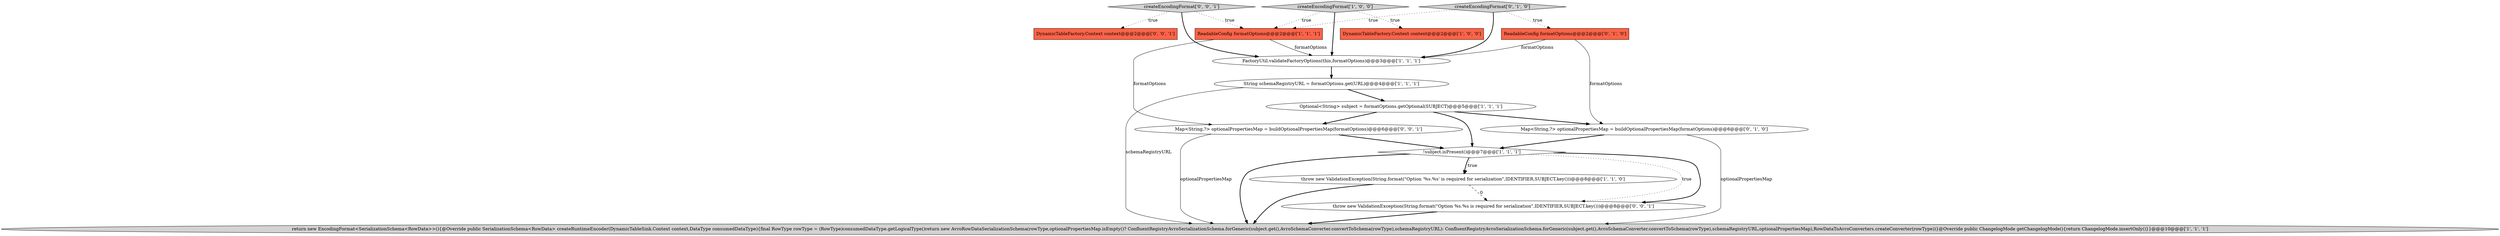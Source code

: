 digraph {
15 [style = filled, label = "DynamicTableFactory.Context context@@@2@@@['0', '0', '1']", fillcolor = tomato, shape = box image = "AAA0AAABBB3BBB"];
7 [style = filled, label = "createEncodingFormat['1', '0', '0']", fillcolor = lightgray, shape = diamond image = "AAA0AAABBB1BBB"];
5 [style = filled, label = "return new EncodingFormat<SerializationSchema<RowData>>(){@Override public SerializationSchema<RowData> createRuntimeEncoder(DynamicTableSink.Context context,DataType consumedDataType){final RowType rowType = (RowType)consumedDataType.getLogicalType()return new AvroRowDataSerializationSchema(rowType,optionalPropertiesMap.isEmpty()? ConfluentRegistryAvroSerializationSchema.forGeneric(subject.get(),AvroSchemaConverter.convertToSchema(rowType),schemaRegistryURL): ConfluentRegistryAvroSerializationSchema.forGeneric(subject.get(),AvroSchemaConverter.convertToSchema(rowType),schemaRegistryURL,optionalPropertiesMap),RowDataToAvroConverters.createConverter(rowType))}@Override public ChangelogMode getChangelogMode(){return ChangelogMode.insertOnly()}}@@@10@@@['1', '1', '1']", fillcolor = lightgray, shape = ellipse image = "AAA0AAABBB1BBB"];
2 [style = filled, label = "ReadableConfig formatOptions@@@2@@@['1', '1', '1']", fillcolor = tomato, shape = box image = "AAA0AAABBB1BBB"];
3 [style = filled, label = "Optional<String> subject = formatOptions.getOptional(SUBJECT)@@@5@@@['1', '1', '1']", fillcolor = white, shape = ellipse image = "AAA0AAABBB1BBB"];
8 [style = filled, label = "!subject.isPresent()@@@7@@@['1', '1', '1']", fillcolor = white, shape = diamond image = "AAA0AAABBB1BBB"];
9 [style = filled, label = "Map<String,?> optionalPropertiesMap = buildOptionalPropertiesMap(formatOptions)@@@6@@@['0', '1', '0']", fillcolor = white, shape = ellipse image = "AAA1AAABBB2BBB"];
10 [style = filled, label = "ReadableConfig formatOptions@@@2@@@['0', '1', '0']", fillcolor = tomato, shape = box image = "AAA0AAABBB2BBB"];
12 [style = filled, label = "throw new ValidationException(String.format(\"Option %s.%s is required for serialization\",IDENTIFIER,SUBJECT.key()))@@@8@@@['0', '0', '1']", fillcolor = white, shape = ellipse image = "AAA0AAABBB3BBB"];
13 [style = filled, label = "createEncodingFormat['0', '0', '1']", fillcolor = lightgray, shape = diamond image = "AAA0AAABBB3BBB"];
1 [style = filled, label = "String schemaRegistryURL = formatOptions.get(URL)@@@4@@@['1', '1', '1']", fillcolor = white, shape = ellipse image = "AAA0AAABBB1BBB"];
11 [style = filled, label = "createEncodingFormat['0', '1', '0']", fillcolor = lightgray, shape = diamond image = "AAA0AAABBB2BBB"];
14 [style = filled, label = "Map<String,?> optionalPropertiesMap = buildOptionalPropertiesMap(formatOptions)@@@6@@@['0', '0', '1']", fillcolor = white, shape = ellipse image = "AAA0AAABBB3BBB"];
4 [style = filled, label = "throw new ValidationException(String.format(\"Option '%s.%s' is required for serialization\",IDENTIFIER,SUBJECT.key()))@@@8@@@['1', '1', '0']", fillcolor = white, shape = ellipse image = "AAA0AAABBB1BBB"];
6 [style = filled, label = "FactoryUtil.validateFactoryOptions(this,formatOptions)@@@3@@@['1', '1', '1']", fillcolor = white, shape = ellipse image = "AAA0AAABBB1BBB"];
0 [style = filled, label = "DynamicTableFactory.Context context@@@2@@@['1', '0', '0']", fillcolor = tomato, shape = box image = "AAA0AAABBB1BBB"];
7->2 [style = dotted, label="true"];
14->5 [style = solid, label="optionalPropertiesMap"];
2->6 [style = solid, label="formatOptions"];
11->2 [style = dotted, label="true"];
3->14 [style = bold, label=""];
4->12 [style = dashed, label="0"];
1->5 [style = solid, label="schemaRegistryURL"];
8->5 [style = bold, label=""];
8->12 [style = bold, label=""];
8->4 [style = bold, label=""];
11->10 [style = dotted, label="true"];
4->5 [style = bold, label=""];
13->6 [style = bold, label=""];
7->6 [style = bold, label=""];
11->6 [style = bold, label=""];
2->14 [style = solid, label="formatOptions"];
12->5 [style = bold, label=""];
1->3 [style = bold, label=""];
13->2 [style = dotted, label="true"];
3->9 [style = bold, label=""];
3->8 [style = bold, label=""];
14->8 [style = bold, label=""];
7->0 [style = dotted, label="true"];
13->15 [style = dotted, label="true"];
10->6 [style = solid, label="formatOptions"];
9->5 [style = solid, label="optionalPropertiesMap"];
9->8 [style = bold, label=""];
10->9 [style = solid, label="formatOptions"];
6->1 [style = bold, label=""];
8->4 [style = dotted, label="true"];
8->12 [style = dotted, label="true"];
}
